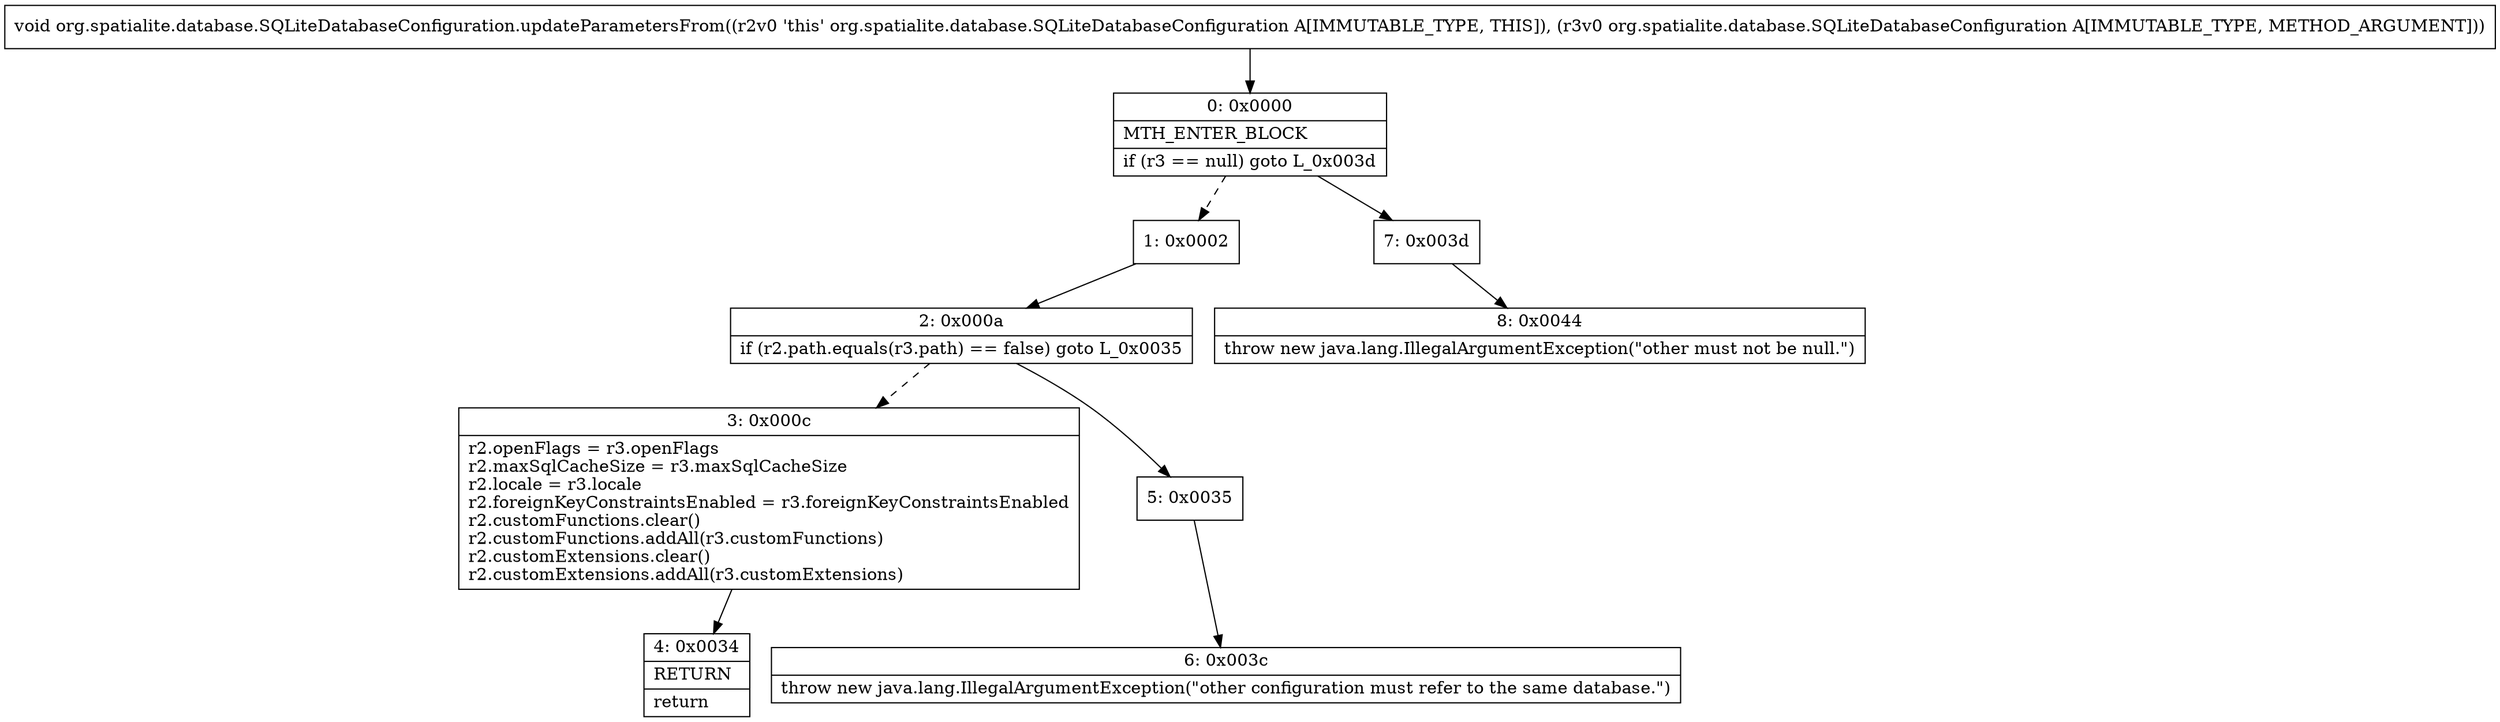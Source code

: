 digraph "CFG fororg.spatialite.database.SQLiteDatabaseConfiguration.updateParametersFrom(Lorg\/spatialite\/database\/SQLiteDatabaseConfiguration;)V" {
Node_0 [shape=record,label="{0\:\ 0x0000|MTH_ENTER_BLOCK\l|if (r3 == null) goto L_0x003d\l}"];
Node_1 [shape=record,label="{1\:\ 0x0002}"];
Node_2 [shape=record,label="{2\:\ 0x000a|if (r2.path.equals(r3.path) == false) goto L_0x0035\l}"];
Node_3 [shape=record,label="{3\:\ 0x000c|r2.openFlags = r3.openFlags\lr2.maxSqlCacheSize = r3.maxSqlCacheSize\lr2.locale = r3.locale\lr2.foreignKeyConstraintsEnabled = r3.foreignKeyConstraintsEnabled\lr2.customFunctions.clear()\lr2.customFunctions.addAll(r3.customFunctions)\lr2.customExtensions.clear()\lr2.customExtensions.addAll(r3.customExtensions)\l}"];
Node_4 [shape=record,label="{4\:\ 0x0034|RETURN\l|return\l}"];
Node_5 [shape=record,label="{5\:\ 0x0035}"];
Node_6 [shape=record,label="{6\:\ 0x003c|throw new java.lang.IllegalArgumentException(\"other configuration must refer to the same database.\")\l}"];
Node_7 [shape=record,label="{7\:\ 0x003d}"];
Node_8 [shape=record,label="{8\:\ 0x0044|throw new java.lang.IllegalArgumentException(\"other must not be null.\")\l}"];
MethodNode[shape=record,label="{void org.spatialite.database.SQLiteDatabaseConfiguration.updateParametersFrom((r2v0 'this' org.spatialite.database.SQLiteDatabaseConfiguration A[IMMUTABLE_TYPE, THIS]), (r3v0 org.spatialite.database.SQLiteDatabaseConfiguration A[IMMUTABLE_TYPE, METHOD_ARGUMENT])) }"];
MethodNode -> Node_0;
Node_0 -> Node_1[style=dashed];
Node_0 -> Node_7;
Node_1 -> Node_2;
Node_2 -> Node_3[style=dashed];
Node_2 -> Node_5;
Node_3 -> Node_4;
Node_5 -> Node_6;
Node_7 -> Node_8;
}

